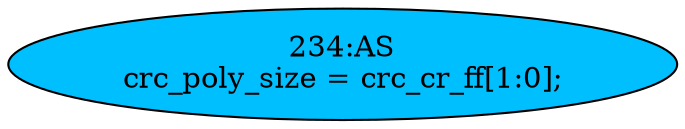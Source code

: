 strict digraph "" {
	node [label="\N"];
	"234:AS"	 [ast="<pyverilog.vparser.ast.Assign object at 0x7fba378ba850>",
		def_var="['crc_poly_size']",
		fillcolor=deepskyblue,
		label="234:AS
crc_poly_size = crc_cr_ff[1:0];",
		statements="[]",
		style=filled,
		typ=Assign,
		use_var="['crc_cr_ff']"];
}
